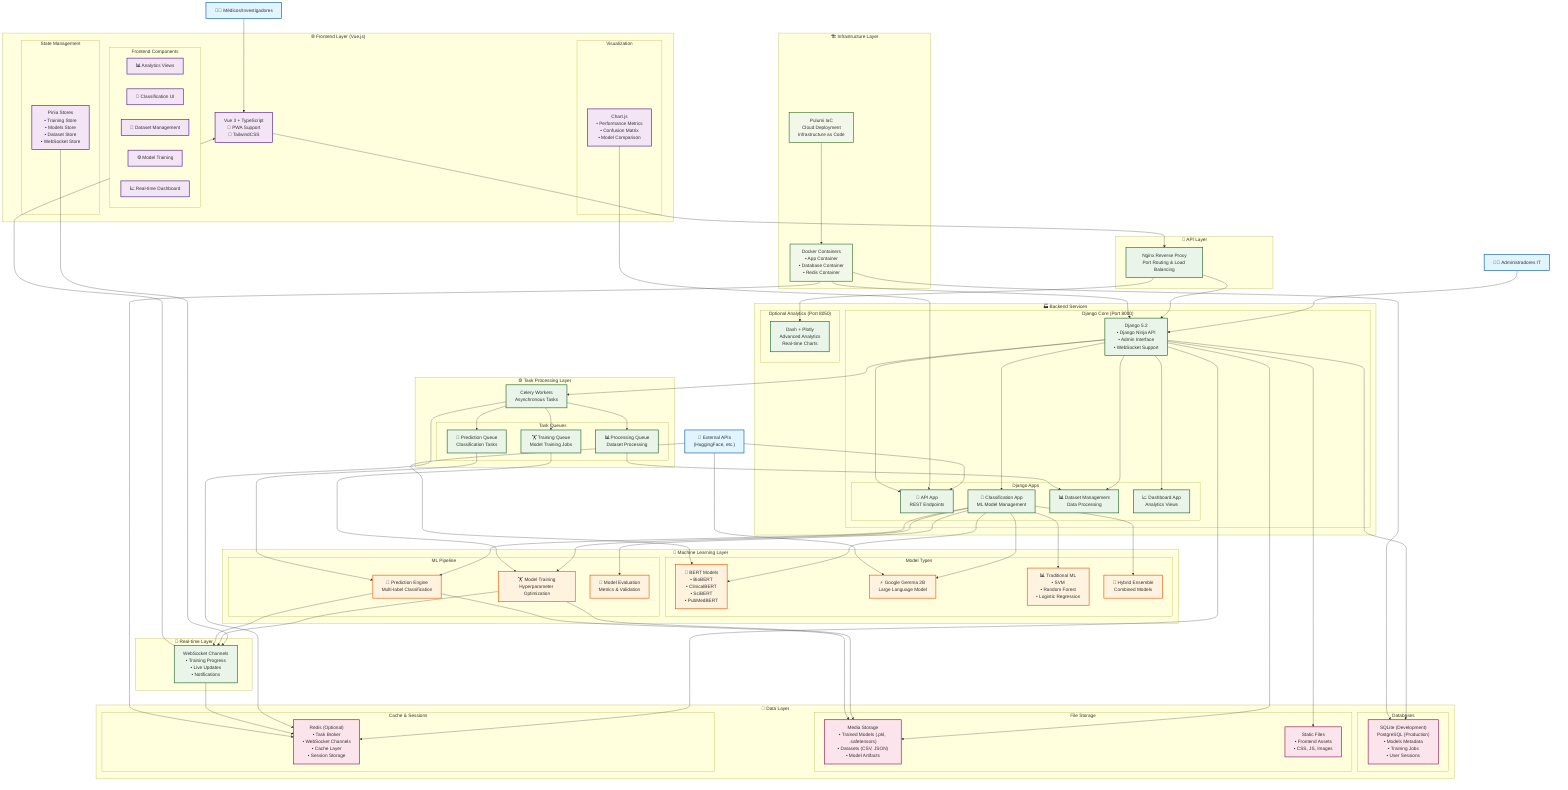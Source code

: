 graph TD
    %% Users and External Interfaces
    U1["👨‍⚕️ Médicos/Investigadores"]
    U2["👨‍💼 Administradores IT"]
    U3["🔗 External APIs<br/>(HuggingFace, etc.)"]

    %% Frontend Layer
    subgraph "🌐 Frontend Layer (Vue.js)"
        VUE["Vue 3 + TypeScript<br/>📱 PWA Support<br/>🎨 TailwindCSS"]
        
        subgraph "Frontend Components"
            COMP1["📊 Analytics Views"]
            COMP2["🤖 Classification UI"]
            COMP3["📁 Dataset Management"]
            COMP4["⚙️ Model Training"]
            COMP5["📈 Real-time Dashboard"]
        end
        
        subgraph "State Management"
            PINIA["Pinia Stores<br/>• Training Store<br/>• Models Store<br/>• Dataset Store<br/>• WebSocket Store"]
        end
        
        subgraph "Visualization"
            VIZ["Chart.js<br/>• Performance Metrics<br/>• Confusion Matrix<br/>• Model Comparison"]
        end
    end

    %% API Gateway Layer
    subgraph "🌉 API Layer"
        NGINX["Nginx Reverse Proxy<br/>Port Routing & Load Balancing"]
    end

    %% Backend Services
    subgraph "🏭 Backend Services"
        
        subgraph "Django Core (Port 8000)"
            DJANGO["Django 5.2<br/>• Django Ninja API<br/>• Admin Interface<br/>• WebSocket Support"]
            
            subgraph "Django Apps"
                API_APP["🔌 API App<br/>REST Endpoints"]
                CLASS_APP["🤖 Classification App<br/>ML Model Management"]
                DATASET_APP["📊 Dataset Management<br/>Data Processing"]
                DASH_APP["📈 Dashboard App<br/>Analytics Views"]
            end
        end
        
        subgraph "Optional Analytics (Port 8050)"
            PLOTLY["Dash + Plotly<br/>Advanced Analytics<br/>Real-time Charts"]
        end
    end

    %% ML/AI Layer
    subgraph "🧠 Machine Learning Layer"
        
        subgraph "Model Types"
            BERT["🏥 BERT Models<br/>• BioBERT<br/>• ClinicalBERT<br/>• SciBERT<br/>• PubMedBERT"]
            GEMMA["⚡ Google Gemma 2B<br/>Large Language Model"]
            TRAD["📊 Traditional ML<br/>• SVM<br/>• Random Forest<br/>• Logistic Regression"]
            HYBRID["🔄 Hybrid Ensemble<br/>Combined Models"]
        end
        
        subgraph "ML Pipeline"
            TRAIN["🏋️ Model Training<br/>Hyperparameter Optimization"]
            PRED["🔮 Prediction Engine<br/>Multi-label Classification"]
            EVAL["📏 Model Evaluation<br/>Metrics & Validation"]
        end
    end

    %% Task Processing
    subgraph "⚙️ Task Processing Layer"
        CELERY["Celery Workers<br/>Asynchronous Tasks"]
        
        subgraph "Task Queues"
            Q1["🏋️ Training Queue<br/>Model Training Jobs"]
            Q2["🔮 Prediction Queue<br/>Classification Tasks"]
            Q3["📊 Processing Queue<br/>Dataset Processing"]
        end
    end

    %% Data Layer
    subgraph "💾 Data Layer"
        
        subgraph "Databases"
            SQLITE["SQLite (Development)<br/>PostgreSQL (Production)<br/>• Models Metadata<br/>• Training Jobs<br/>• User Sessions"]
        end
        
        subgraph "File Storage"
            MEDIA["Media Storage<br/>• Trained Models (.pkl, .safetensors)<br/>• Datasets (CSV, JSON)<br/>• Model Artifacts"]
            STATIC["Static Files<br/>• Frontend Assets<br/>• CSS, JS, Images"]
        end
        
        subgraph "Cache & Sessions"
            REDIS["Redis (Optional)<br/>• Task Broker<br/>• WebSocket Channels<br/>• Cache Layer<br/>• Session Storage"]
        end
    end

    %% Real-time Communication
    subgraph "🔄 Real-time Layer"
        WS["WebSocket Channels<br/>• Training Progress<br/>• Live Updates<br/>• Notifications"]
    end

    %% Infrastructure
    subgraph "🏗️ Infrastructure Layer"
        DOCKER["Docker Containers<br/>• App Container<br/>• Database Container<br/>• Redis Container"]
        PULUMI["Pulumi IaC<br/>Cloud Deployment<br/>Infrastructure as Code"]
    end

    %% User Flow Connections
    U1 --> VUE
    U2 --> DJANGO
    U3 --> API_APP

    %% Frontend to Backend
    VUE --> NGINX
    NGINX --> DJANGO
    NGINX --> PLOTLY
    
    PINIA --> WS
    VIZ --> API_APP

    %% Django Apps Connections
    DJANGO --> API_APP
    DJANGO --> CLASS_APP
    DJANGO --> DATASET_APP
    DJANGO --> DASH_APP

    %% ML Pipeline
    CLASS_APP --> BERT
    CLASS_APP --> GEMMA
    CLASS_APP --> TRAD
    CLASS_APP --> HYBRID
    
    CLASS_APP --> TRAIN
    CLASS_APP --> PRED
    CLASS_APP --> EVAL

    %% Task Processing
    DJANGO --> CELERY
    CELERY --> Q1
    CELERY --> Q2
    CELERY --> Q3
    
    Q1 --> TRAIN
    Q2 --> PRED
    Q3 --> DATASET_APP

    %% Data Connections
    DJANGO --> SQLITE
    DJANGO --> MEDIA
    DJANGO --> STATIC
    DJANGO --> REDIS
    
    CELERY --> REDIS
    WS --> REDIS
    
    TRAIN --> MEDIA
    PRED --> MEDIA

    %% Infrastructure
    DOCKER --> DJANGO
    DOCKER --> REDIS
    DOCKER --> SQLITE
    PULUMI --> DOCKER

    %% WebSocket Real-time
    WS --> VUE
    TRAIN --> WS
    PRED --> WS

    %% External APIs
    U3 --> BERT
    U3 --> GEMMA

    %% Styling
    classDef userClass fill:#e1f5fe,stroke:#01579b,stroke-width:2px
    classDef frontendClass fill:#f3e5f5,stroke:#4a148c,stroke-width:2px
    classDef backendClass fill:#e8f5e8,stroke:#1b5e20,stroke-width:2px
    classDef mlClass fill:#fff3e0,stroke:#e65100,stroke-width:2px
    classDef dataClass fill:#fce4ec,stroke:#880e4f,stroke-width:2px
    classDef infraClass fill:#f1f8e9,stroke:#33691e,stroke-width:2px

    class U1,U2,U3 userClass
    class VUE,COMP1,COMP2,COMP3,COMP4,COMP5,PINIA,VIZ frontendClass
    class NGINX,DJANGO,API_APP,CLASS_APP,DATASET_APP,DASH_APP,PLOTLY,CELERY,Q1,Q2,Q3,WS backendClass
    class BERT,GEMMA,TRAD,HYBRID,TRAIN,PRED,EVAL mlClass
    class SQLITE,MEDIA,STATIC,REDIS dataClass
    class DOCKER,PULUMI infraClass